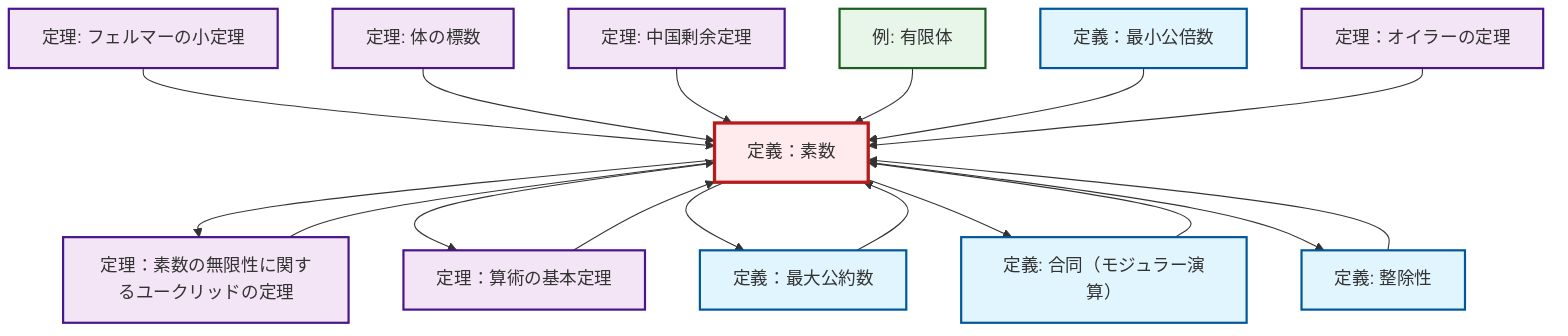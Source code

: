 graph TD
    classDef definition fill:#e1f5fe,stroke:#01579b,stroke-width:2px
    classDef theorem fill:#f3e5f5,stroke:#4a148c,stroke-width:2px
    classDef axiom fill:#fff3e0,stroke:#e65100,stroke-width:2px
    classDef example fill:#e8f5e9,stroke:#1b5e20,stroke-width:2px
    classDef current fill:#ffebee,stroke:#b71c1c,stroke-width:3px
    thm-euler["定理：オイラーの定理"]:::theorem
    thm-fundamental-arithmetic["定理：算術の基本定理"]:::theorem
    def-lcm["定義：最小公倍数"]:::definition
    def-prime["定義：素数"]:::definition
    thm-fermat-little["定理: フェルマーの小定理"]:::theorem
    thm-chinese-remainder["定理: 中国剰余定理"]:::theorem
    def-congruence["定義: 合同（モジュラー演算）"]:::definition
    thm-euclid-infinitude-primes["定理：素数の無限性に関するユークリッドの定理"]:::theorem
    ex-finite-field["例: 有限体"]:::example
    def-divisibility["定義: 整除性"]:::definition
    thm-field-characteristic["定理: 体の標数"]:::theorem
    def-gcd["定義：最大公約数"]:::definition
    def-divisibility --> def-prime
    def-prime --> thm-euclid-infinitude-primes
    def-congruence --> def-prime
    def-prime --> thm-fundamental-arithmetic
    def-prime --> def-gcd
    thm-fermat-little --> def-prime
    def-prime --> def-congruence
    thm-field-characteristic --> def-prime
    thm-chinese-remainder --> def-prime
    def-prime --> def-divisibility
    thm-fundamental-arithmetic --> def-prime
    ex-finite-field --> def-prime
    def-gcd --> def-prime
    thm-euclid-infinitude-primes --> def-prime
    def-lcm --> def-prime
    thm-euler --> def-prime
    class def-prime current